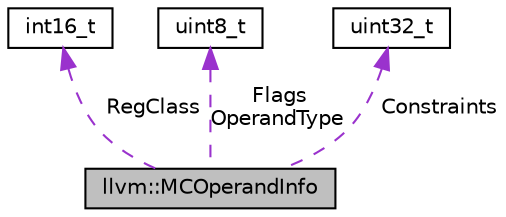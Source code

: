 digraph "llvm::MCOperandInfo"
{
 // LATEX_PDF_SIZE
  bgcolor="transparent";
  edge [fontname="Helvetica",fontsize="10",labelfontname="Helvetica",labelfontsize="10"];
  node [fontname="Helvetica",fontsize="10",shape="box"];
  Node1 [label="llvm::MCOperandInfo",height=0.2,width=0.4,color="black", fillcolor="grey75", style="filled", fontcolor="black",tooltip="This holds information about one operand of a machine instruction, indicating the register class for ..."];
  Node2 -> Node1 [dir="back",color="darkorchid3",fontsize="10",style="dashed",label=" RegClass" ,fontname="Helvetica"];
  Node2 [label="int16_t",height=0.2,width=0.4,color="black",tooltip=" "];
  Node3 -> Node1 [dir="back",color="darkorchid3",fontsize="10",style="dashed",label=" Flags\nOperandType" ,fontname="Helvetica"];
  Node3 [label="uint8_t",height=0.2,width=0.4,color="black",tooltip=" "];
  Node4 -> Node1 [dir="back",color="darkorchid3",fontsize="10",style="dashed",label=" Constraints" ,fontname="Helvetica"];
  Node4 [label="uint32_t",height=0.2,width=0.4,color="black",URL="$classuint32__t.html",tooltip=" "];
}
